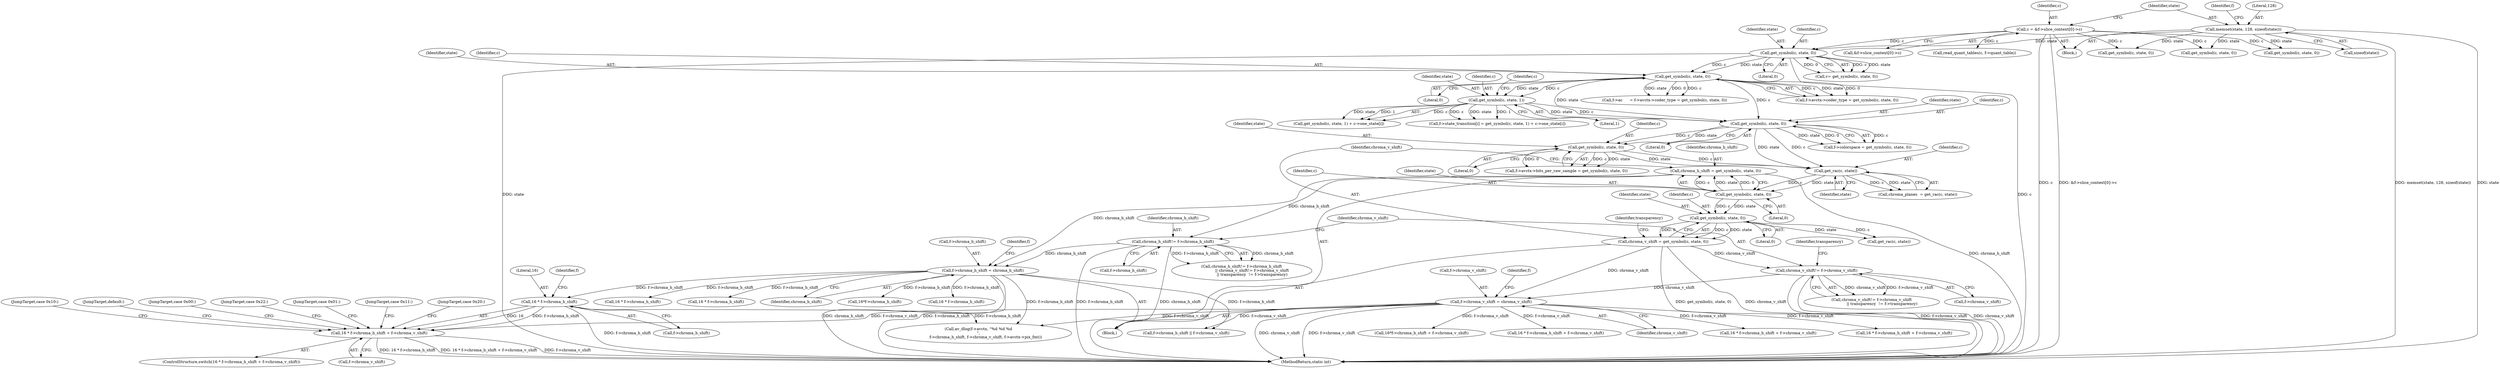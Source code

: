 digraph "0_FFmpeg_b05cd1ea7e45a836f7f6071a716c38bb30326e0f@pointer" {
"1000381" [label="(Call,16 * f->chroma_h_shift + f->chroma_v_shift)"];
"1000382" [label="(Call,16 * f->chroma_h_shift)"];
"1000300" [label="(Call,f->chroma_h_shift = chroma_h_shift)"];
"1000240" [label="(Call,chroma_h_shift = get_symbol(c, state, 0))"];
"1000242" [label="(Call,get_symbol(c, state, 0))"];
"1000237" [label="(Call,get_rac(c, state))"];
"1000215" [label="(Call,get_symbol(c, state, 0))"];
"1000202" [label="(Call,get_symbol(c, state, 1))"];
"1000175" [label="(Call,get_symbol(c, state, 0))"];
"1000142" [label="(Call,get_symbol(c, state, 0))"];
"1000113" [label="(Call,c = &f->slice_context[0]->c)"];
"1000123" [label="(Call,memset(state, 128, sizeof(state)))"];
"1000231" [label="(Call,get_symbol(c, state, 0))"];
"1000270" [label="(Call,chroma_h_shift!= f->chroma_h_shift)"];
"1000305" [label="(Call,f->chroma_v_shift = chroma_v_shift)"];
"1000276" [label="(Call,chroma_v_shift!= f->chroma_v_shift)"];
"1000246" [label="(Call,chroma_v_shift = get_symbol(c, state, 0))"];
"1000248" [label="(Call,get_symbol(c, state, 0))"];
"1000204" [label="(Identifier,state)"];
"1000400" [label="(JumpTarget,case 0x01:)"];
"1000124" [label="(Identifier,state)"];
"1000177" [label="(Identifier,state)"];
"1000241" [label="(Identifier,chroma_h_shift)"];
"1000388" [label="(Identifier,f)"];
"1000275" [label="(Call,chroma_v_shift!= f->chroma_v_shift\n                 || transparency  != f->transparency)"];
"1000277" [label="(Identifier,chroma_v_shift)"];
"1000597" [label="(Call,16 * f->chroma_h_shift)"];
"1000134" [label="(Block,)"];
"1000203" [label="(Identifier,c)"];
"1000250" [label="(Identifier,state)"];
"1000272" [label="(Call,f->chroma_h_shift)"];
"1000201" [label="(Call,get_symbol(c, state, 1) + c->one_state[i])"];
"1000233" [label="(Identifier,state)"];
"1000301" [label="(Call,f->chroma_h_shift)"];
"1000175" [label="(Call,get_symbol(c, state, 0))"];
"1000312" [label="(Identifier,f)"];
"1000225" [label="(Call,f->avctx->bits_per_raw_sample = get_symbol(c, state, 0))"];
"1000470" [label="(Call,16*f->chroma_h_shift + f->chroma_v_shift)"];
"1000246" [label="(Call,chroma_v_shift = get_symbol(c, state, 0))"];
"1000131" [label="(Identifier,f)"];
"1000270" [label="(Call,chroma_h_shift!= f->chroma_h_shift)"];
"1000813" [label="(Call,av_dlog(f->avctx, \"%d %d %d\n\",\n            f->chroma_h_shift, f->chroma_v_shift, f->avctx->pix_fmt))"];
"1000165" [label="(Call,f->ac      = f->avctx->coder_type = get_symbol(c, state, 0))"];
"1000596" [label="(Call,16 * f->chroma_h_shift + f->chroma_v_shift)"];
"1000123" [label="(Call,memset(state, 128, sizeof(state)))"];
"1001201" [label="(Call,get_symbol(c, state, 0))"];
"1000253" [label="(Identifier,transparency)"];
"1000115" [label="(Call,&f->slice_context[0]->c)"];
"1000381" [label="(Call,16 * f->chroma_h_shift + f->chroma_v_shift)"];
"1000140" [label="(Call,v= get_symbol(c, state, 0))"];
"1000418" [label="(JumpTarget,case 0x11:)"];
"1000217" [label="(Identifier,state)"];
"1000144" [label="(Identifier,state)"];
"1000382" [label="(Call,16 * f->chroma_h_shift)"];
"1000384" [label="(Call,f->chroma_h_shift)"];
"1000387" [label="(Call,f->chroma_v_shift)"];
"1000235" [label="(Call,chroma_planes  = get_rac(c, state))"];
"1000306" [label="(Call,f->chroma_v_shift)"];
"1000245" [label="(Literal,0)"];
"1000242" [label="(Call,get_symbol(c, state, 0))"];
"1000282" [label="(Identifier,transparency)"];
"1000300" [label="(Call,f->chroma_h_shift = chroma_h_shift)"];
"1000232" [label="(Identifier,c)"];
"1000305" [label="(Call,f->chroma_v_shift = chroma_v_shift)"];
"1000216" [label="(Identifier,c)"];
"1000427" [label="(JumpTarget,case 0x20:)"];
"1000104" [label="(Block,)"];
"1000169" [label="(Call,f->avctx->coder_type = get_symbol(c, state, 0))"];
"1000143" [label="(Identifier,c)"];
"1000409" [label="(JumpTarget,case 0x10:)"];
"1000254" [label="(Call,get_rac(c, state))"];
"1000114" [label="(Identifier,c)"];
"1000309" [label="(Identifier,chroma_v_shift)"];
"1000383" [label="(Literal,16)"];
"1000195" [label="(Call,f->state_transition[i] = get_symbol(c, state, 1) + c->one_state[i])"];
"1000380" [label="(ControlStructure,switch(16 * f->chroma_h_shift + f->chroma_v_shift))"];
"1000534" [label="(Call,16 * f->chroma_h_shift)"];
"1000647" [label="(Call,16 * f->chroma_h_shift)"];
"1000142" [label="(Call,get_symbol(c, state, 0))"];
"1000269" [label="(Call,chroma_h_shift!= f->chroma_h_shift\n                 || chroma_v_shift!= f->chroma_v_shift\n                 || transparency  != f->transparency)"];
"1000240" [label="(Call,chroma_h_shift = get_symbol(c, state, 0))"];
"1000211" [label="(Call,f->colorspace = get_symbol(c, state, 0))"];
"1000234" [label="(Literal,0)"];
"1000126" [label="(Call,sizeof(state))"];
"1001295" [label="(MethodReturn,static int)"];
"1000248" [label="(Call,get_symbol(c, state, 0))"];
"1000244" [label="(Identifier,state)"];
"1000176" [label="(Identifier,c)"];
"1000271" [label="(Identifier,chroma_h_shift)"];
"1000238" [label="(Identifier,c)"];
"1000445" [label="(JumpTarget,default:)"];
"1000304" [label="(Identifier,chroma_h_shift)"];
"1000471" [label="(Call,16*f->chroma_h_shift)"];
"1000276" [label="(Call,chroma_v_shift!= f->chroma_v_shift)"];
"1000391" [label="(JumpTarget,case 0x00:)"];
"1000646" [label="(Call,16 * f->chroma_h_shift + f->chroma_v_shift)"];
"1000239" [label="(Identifier,state)"];
"1000436" [label="(JumpTarget,case 0x22:)"];
"1000218" [label="(Literal,0)"];
"1000125" [label="(Literal,128)"];
"1000247" [label="(Identifier,chroma_v_shift)"];
"1000251" [label="(Literal,0)"];
"1000145" [label="(Literal,0)"];
"1000868" [label="(Call,get_symbol(c, state, 0))"];
"1000178" [label="(Literal,0)"];
"1000205" [label="(Literal,1)"];
"1000249" [label="(Identifier,c)"];
"1000231" [label="(Call,get_symbol(c, state, 0))"];
"1000215" [label="(Call,get_symbol(c, state, 0))"];
"1000237" [label="(Call,get_rac(c, state))"];
"1000113" [label="(Call,c = &f->slice_context[0]->c)"];
"1000243" [label="(Identifier,c)"];
"1000702" [label="(Call,f->chroma_h_shift || f->chroma_v_shift)"];
"1000208" [label="(Identifier,c)"];
"1000838" [label="(Call,read_quant_tables(c, f->quant_table))"];
"1000278" [label="(Call,f->chroma_v_shift)"];
"1000307" [label="(Identifier,f)"];
"1000202" [label="(Call,get_symbol(c, state, 1))"];
"1001016" [label="(Call,get_symbol(c, state, 0))"];
"1000533" [label="(Call,16 * f->chroma_h_shift + f->chroma_v_shift)"];
"1000381" -> "1000380"  [label="AST: "];
"1000381" -> "1000387"  [label="CFG: "];
"1000382" -> "1000381"  [label="AST: "];
"1000387" -> "1000381"  [label="AST: "];
"1000391" -> "1000381"  [label="CFG: "];
"1000400" -> "1000381"  [label="CFG: "];
"1000409" -> "1000381"  [label="CFG: "];
"1000418" -> "1000381"  [label="CFG: "];
"1000427" -> "1000381"  [label="CFG: "];
"1000436" -> "1000381"  [label="CFG: "];
"1000445" -> "1000381"  [label="CFG: "];
"1000381" -> "1001295"  [label="DDG: f->chroma_v_shift"];
"1000381" -> "1001295"  [label="DDG: 16 * f->chroma_h_shift"];
"1000381" -> "1001295"  [label="DDG: 16 * f->chroma_h_shift + f->chroma_v_shift"];
"1000382" -> "1000381"  [label="DDG: 16"];
"1000382" -> "1000381"  [label="DDG: f->chroma_h_shift"];
"1000305" -> "1000381"  [label="DDG: f->chroma_v_shift"];
"1000382" -> "1000384"  [label="CFG: "];
"1000383" -> "1000382"  [label="AST: "];
"1000384" -> "1000382"  [label="AST: "];
"1000388" -> "1000382"  [label="CFG: "];
"1000382" -> "1001295"  [label="DDG: f->chroma_h_shift"];
"1000300" -> "1000382"  [label="DDG: f->chroma_h_shift"];
"1000382" -> "1000813"  [label="DDG: f->chroma_h_shift"];
"1000300" -> "1000134"  [label="AST: "];
"1000300" -> "1000304"  [label="CFG: "];
"1000301" -> "1000300"  [label="AST: "];
"1000304" -> "1000300"  [label="AST: "];
"1000307" -> "1000300"  [label="CFG: "];
"1000300" -> "1001295"  [label="DDG: chroma_h_shift"];
"1000300" -> "1001295"  [label="DDG: f->chroma_h_shift"];
"1000240" -> "1000300"  [label="DDG: chroma_h_shift"];
"1000270" -> "1000300"  [label="DDG: chroma_h_shift"];
"1000300" -> "1000471"  [label="DDG: f->chroma_h_shift"];
"1000300" -> "1000534"  [label="DDG: f->chroma_h_shift"];
"1000300" -> "1000597"  [label="DDG: f->chroma_h_shift"];
"1000300" -> "1000647"  [label="DDG: f->chroma_h_shift"];
"1000300" -> "1000702"  [label="DDG: f->chroma_h_shift"];
"1000300" -> "1000813"  [label="DDG: f->chroma_h_shift"];
"1000240" -> "1000134"  [label="AST: "];
"1000240" -> "1000242"  [label="CFG: "];
"1000241" -> "1000240"  [label="AST: "];
"1000242" -> "1000240"  [label="AST: "];
"1000247" -> "1000240"  [label="CFG: "];
"1000240" -> "1001295"  [label="DDG: chroma_h_shift"];
"1000242" -> "1000240"  [label="DDG: c"];
"1000242" -> "1000240"  [label="DDG: state"];
"1000242" -> "1000240"  [label="DDG: 0"];
"1000240" -> "1000270"  [label="DDG: chroma_h_shift"];
"1000242" -> "1000245"  [label="CFG: "];
"1000243" -> "1000242"  [label="AST: "];
"1000244" -> "1000242"  [label="AST: "];
"1000245" -> "1000242"  [label="AST: "];
"1000237" -> "1000242"  [label="DDG: c"];
"1000237" -> "1000242"  [label="DDG: state"];
"1000242" -> "1000248"  [label="DDG: c"];
"1000242" -> "1000248"  [label="DDG: state"];
"1000237" -> "1000235"  [label="AST: "];
"1000237" -> "1000239"  [label="CFG: "];
"1000238" -> "1000237"  [label="AST: "];
"1000239" -> "1000237"  [label="AST: "];
"1000235" -> "1000237"  [label="CFG: "];
"1000237" -> "1000235"  [label="DDG: c"];
"1000237" -> "1000235"  [label="DDG: state"];
"1000215" -> "1000237"  [label="DDG: c"];
"1000215" -> "1000237"  [label="DDG: state"];
"1000231" -> "1000237"  [label="DDG: c"];
"1000231" -> "1000237"  [label="DDG: state"];
"1000215" -> "1000211"  [label="AST: "];
"1000215" -> "1000218"  [label="CFG: "];
"1000216" -> "1000215"  [label="AST: "];
"1000217" -> "1000215"  [label="AST: "];
"1000218" -> "1000215"  [label="AST: "];
"1000211" -> "1000215"  [label="CFG: "];
"1000215" -> "1000211"  [label="DDG: c"];
"1000215" -> "1000211"  [label="DDG: state"];
"1000215" -> "1000211"  [label="DDG: 0"];
"1000202" -> "1000215"  [label="DDG: c"];
"1000202" -> "1000215"  [label="DDG: state"];
"1000175" -> "1000215"  [label="DDG: c"];
"1000175" -> "1000215"  [label="DDG: state"];
"1000215" -> "1000231"  [label="DDG: c"];
"1000215" -> "1000231"  [label="DDG: state"];
"1000202" -> "1000201"  [label="AST: "];
"1000202" -> "1000205"  [label="CFG: "];
"1000203" -> "1000202"  [label="AST: "];
"1000204" -> "1000202"  [label="AST: "];
"1000205" -> "1000202"  [label="AST: "];
"1000208" -> "1000202"  [label="CFG: "];
"1000202" -> "1000195"  [label="DDG: c"];
"1000202" -> "1000195"  [label="DDG: state"];
"1000202" -> "1000195"  [label="DDG: 1"];
"1000202" -> "1000201"  [label="DDG: c"];
"1000202" -> "1000201"  [label="DDG: state"];
"1000202" -> "1000201"  [label="DDG: 1"];
"1000175" -> "1000202"  [label="DDG: c"];
"1000175" -> "1000202"  [label="DDG: state"];
"1000175" -> "1000169"  [label="AST: "];
"1000175" -> "1000178"  [label="CFG: "];
"1000176" -> "1000175"  [label="AST: "];
"1000177" -> "1000175"  [label="AST: "];
"1000178" -> "1000175"  [label="AST: "];
"1000169" -> "1000175"  [label="CFG: "];
"1000175" -> "1000165"  [label="DDG: c"];
"1000175" -> "1000165"  [label="DDG: state"];
"1000175" -> "1000165"  [label="DDG: 0"];
"1000175" -> "1000169"  [label="DDG: c"];
"1000175" -> "1000169"  [label="DDG: state"];
"1000175" -> "1000169"  [label="DDG: 0"];
"1000142" -> "1000175"  [label="DDG: c"];
"1000142" -> "1000175"  [label="DDG: state"];
"1000142" -> "1000140"  [label="AST: "];
"1000142" -> "1000145"  [label="CFG: "];
"1000143" -> "1000142"  [label="AST: "];
"1000144" -> "1000142"  [label="AST: "];
"1000145" -> "1000142"  [label="AST: "];
"1000140" -> "1000142"  [label="CFG: "];
"1000142" -> "1001295"  [label="DDG: state"];
"1000142" -> "1001295"  [label="DDG: c"];
"1000142" -> "1000140"  [label="DDG: c"];
"1000142" -> "1000140"  [label="DDG: state"];
"1000142" -> "1000140"  [label="DDG: 0"];
"1000113" -> "1000142"  [label="DDG: c"];
"1000123" -> "1000142"  [label="DDG: state"];
"1000113" -> "1000104"  [label="AST: "];
"1000113" -> "1000115"  [label="CFG: "];
"1000114" -> "1000113"  [label="AST: "];
"1000115" -> "1000113"  [label="AST: "];
"1000124" -> "1000113"  [label="CFG: "];
"1000113" -> "1001295"  [label="DDG: c"];
"1000113" -> "1001295"  [label="DDG: &f->slice_context[0]->c"];
"1000113" -> "1000838"  [label="DDG: c"];
"1000113" -> "1000868"  [label="DDG: c"];
"1000113" -> "1001016"  [label="DDG: c"];
"1000113" -> "1001201"  [label="DDG: c"];
"1000123" -> "1000104"  [label="AST: "];
"1000123" -> "1000126"  [label="CFG: "];
"1000124" -> "1000123"  [label="AST: "];
"1000125" -> "1000123"  [label="AST: "];
"1000126" -> "1000123"  [label="AST: "];
"1000131" -> "1000123"  [label="CFG: "];
"1000123" -> "1001295"  [label="DDG: memset(state, 128, sizeof(state))"];
"1000123" -> "1001295"  [label="DDG: state"];
"1000123" -> "1000868"  [label="DDG: state"];
"1000123" -> "1001016"  [label="DDG: state"];
"1000123" -> "1001201"  [label="DDG: state"];
"1000231" -> "1000225"  [label="AST: "];
"1000231" -> "1000234"  [label="CFG: "];
"1000232" -> "1000231"  [label="AST: "];
"1000233" -> "1000231"  [label="AST: "];
"1000234" -> "1000231"  [label="AST: "];
"1000225" -> "1000231"  [label="CFG: "];
"1000231" -> "1000225"  [label="DDG: c"];
"1000231" -> "1000225"  [label="DDG: state"];
"1000231" -> "1000225"  [label="DDG: 0"];
"1000270" -> "1000269"  [label="AST: "];
"1000270" -> "1000272"  [label="CFG: "];
"1000271" -> "1000270"  [label="AST: "];
"1000272" -> "1000270"  [label="AST: "];
"1000277" -> "1000270"  [label="CFG: "];
"1000269" -> "1000270"  [label="CFG: "];
"1000270" -> "1001295"  [label="DDG: f->chroma_h_shift"];
"1000270" -> "1001295"  [label="DDG: chroma_h_shift"];
"1000270" -> "1000269"  [label="DDG: chroma_h_shift"];
"1000270" -> "1000269"  [label="DDG: f->chroma_h_shift"];
"1000305" -> "1000134"  [label="AST: "];
"1000305" -> "1000309"  [label="CFG: "];
"1000306" -> "1000305"  [label="AST: "];
"1000309" -> "1000305"  [label="AST: "];
"1000312" -> "1000305"  [label="CFG: "];
"1000305" -> "1001295"  [label="DDG: chroma_v_shift"];
"1000305" -> "1001295"  [label="DDG: f->chroma_v_shift"];
"1000276" -> "1000305"  [label="DDG: chroma_v_shift"];
"1000246" -> "1000305"  [label="DDG: chroma_v_shift"];
"1000305" -> "1000470"  [label="DDG: f->chroma_v_shift"];
"1000305" -> "1000533"  [label="DDG: f->chroma_v_shift"];
"1000305" -> "1000596"  [label="DDG: f->chroma_v_shift"];
"1000305" -> "1000646"  [label="DDG: f->chroma_v_shift"];
"1000305" -> "1000702"  [label="DDG: f->chroma_v_shift"];
"1000305" -> "1000813"  [label="DDG: f->chroma_v_shift"];
"1000276" -> "1000275"  [label="AST: "];
"1000276" -> "1000278"  [label="CFG: "];
"1000277" -> "1000276"  [label="AST: "];
"1000278" -> "1000276"  [label="AST: "];
"1000282" -> "1000276"  [label="CFG: "];
"1000275" -> "1000276"  [label="CFG: "];
"1000276" -> "1001295"  [label="DDG: f->chroma_v_shift"];
"1000276" -> "1001295"  [label="DDG: chroma_v_shift"];
"1000276" -> "1000275"  [label="DDG: chroma_v_shift"];
"1000276" -> "1000275"  [label="DDG: f->chroma_v_shift"];
"1000246" -> "1000276"  [label="DDG: chroma_v_shift"];
"1000246" -> "1000134"  [label="AST: "];
"1000246" -> "1000248"  [label="CFG: "];
"1000247" -> "1000246"  [label="AST: "];
"1000248" -> "1000246"  [label="AST: "];
"1000253" -> "1000246"  [label="CFG: "];
"1000246" -> "1001295"  [label="DDG: get_symbol(c, state, 0)"];
"1000246" -> "1001295"  [label="DDG: chroma_v_shift"];
"1000248" -> "1000246"  [label="DDG: c"];
"1000248" -> "1000246"  [label="DDG: state"];
"1000248" -> "1000246"  [label="DDG: 0"];
"1000248" -> "1000251"  [label="CFG: "];
"1000249" -> "1000248"  [label="AST: "];
"1000250" -> "1000248"  [label="AST: "];
"1000251" -> "1000248"  [label="AST: "];
"1000248" -> "1000254"  [label="DDG: c"];
"1000248" -> "1000254"  [label="DDG: state"];
}
